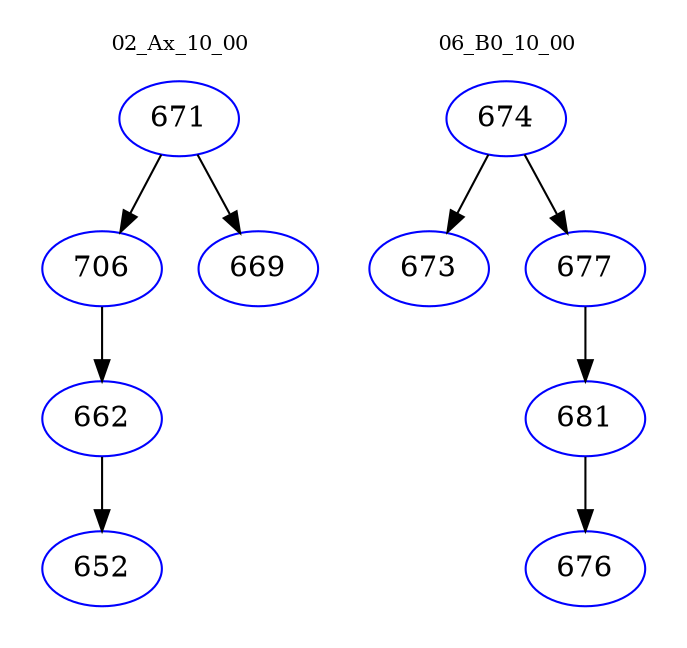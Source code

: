 digraph{
subgraph cluster_0 {
color = white
label = "02_Ax_10_00";
fontsize=10;
T0_671 [label="671", color="blue"]
T0_671 -> T0_706 [color="black"]
T0_706 [label="706", color="blue"]
T0_706 -> T0_662 [color="black"]
T0_662 [label="662", color="blue"]
T0_662 -> T0_652 [color="black"]
T0_652 [label="652", color="blue"]
T0_671 -> T0_669 [color="black"]
T0_669 [label="669", color="blue"]
}
subgraph cluster_1 {
color = white
label = "06_B0_10_00";
fontsize=10;
T1_674 [label="674", color="blue"]
T1_674 -> T1_673 [color="black"]
T1_673 [label="673", color="blue"]
T1_674 -> T1_677 [color="black"]
T1_677 [label="677", color="blue"]
T1_677 -> T1_681 [color="black"]
T1_681 [label="681", color="blue"]
T1_681 -> T1_676 [color="black"]
T1_676 [label="676", color="blue"]
}
}
